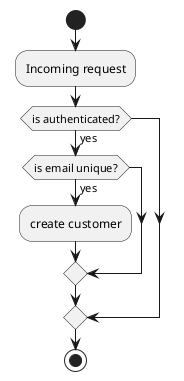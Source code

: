 @startuml
'https://plantuml.com/activity-diagram-beta

start
:Incoming request;
if (is authenticated?) then (yes)
    if (is email unique?) then (yes)
      :create customer;
  endif
endif
stop
@enduml
